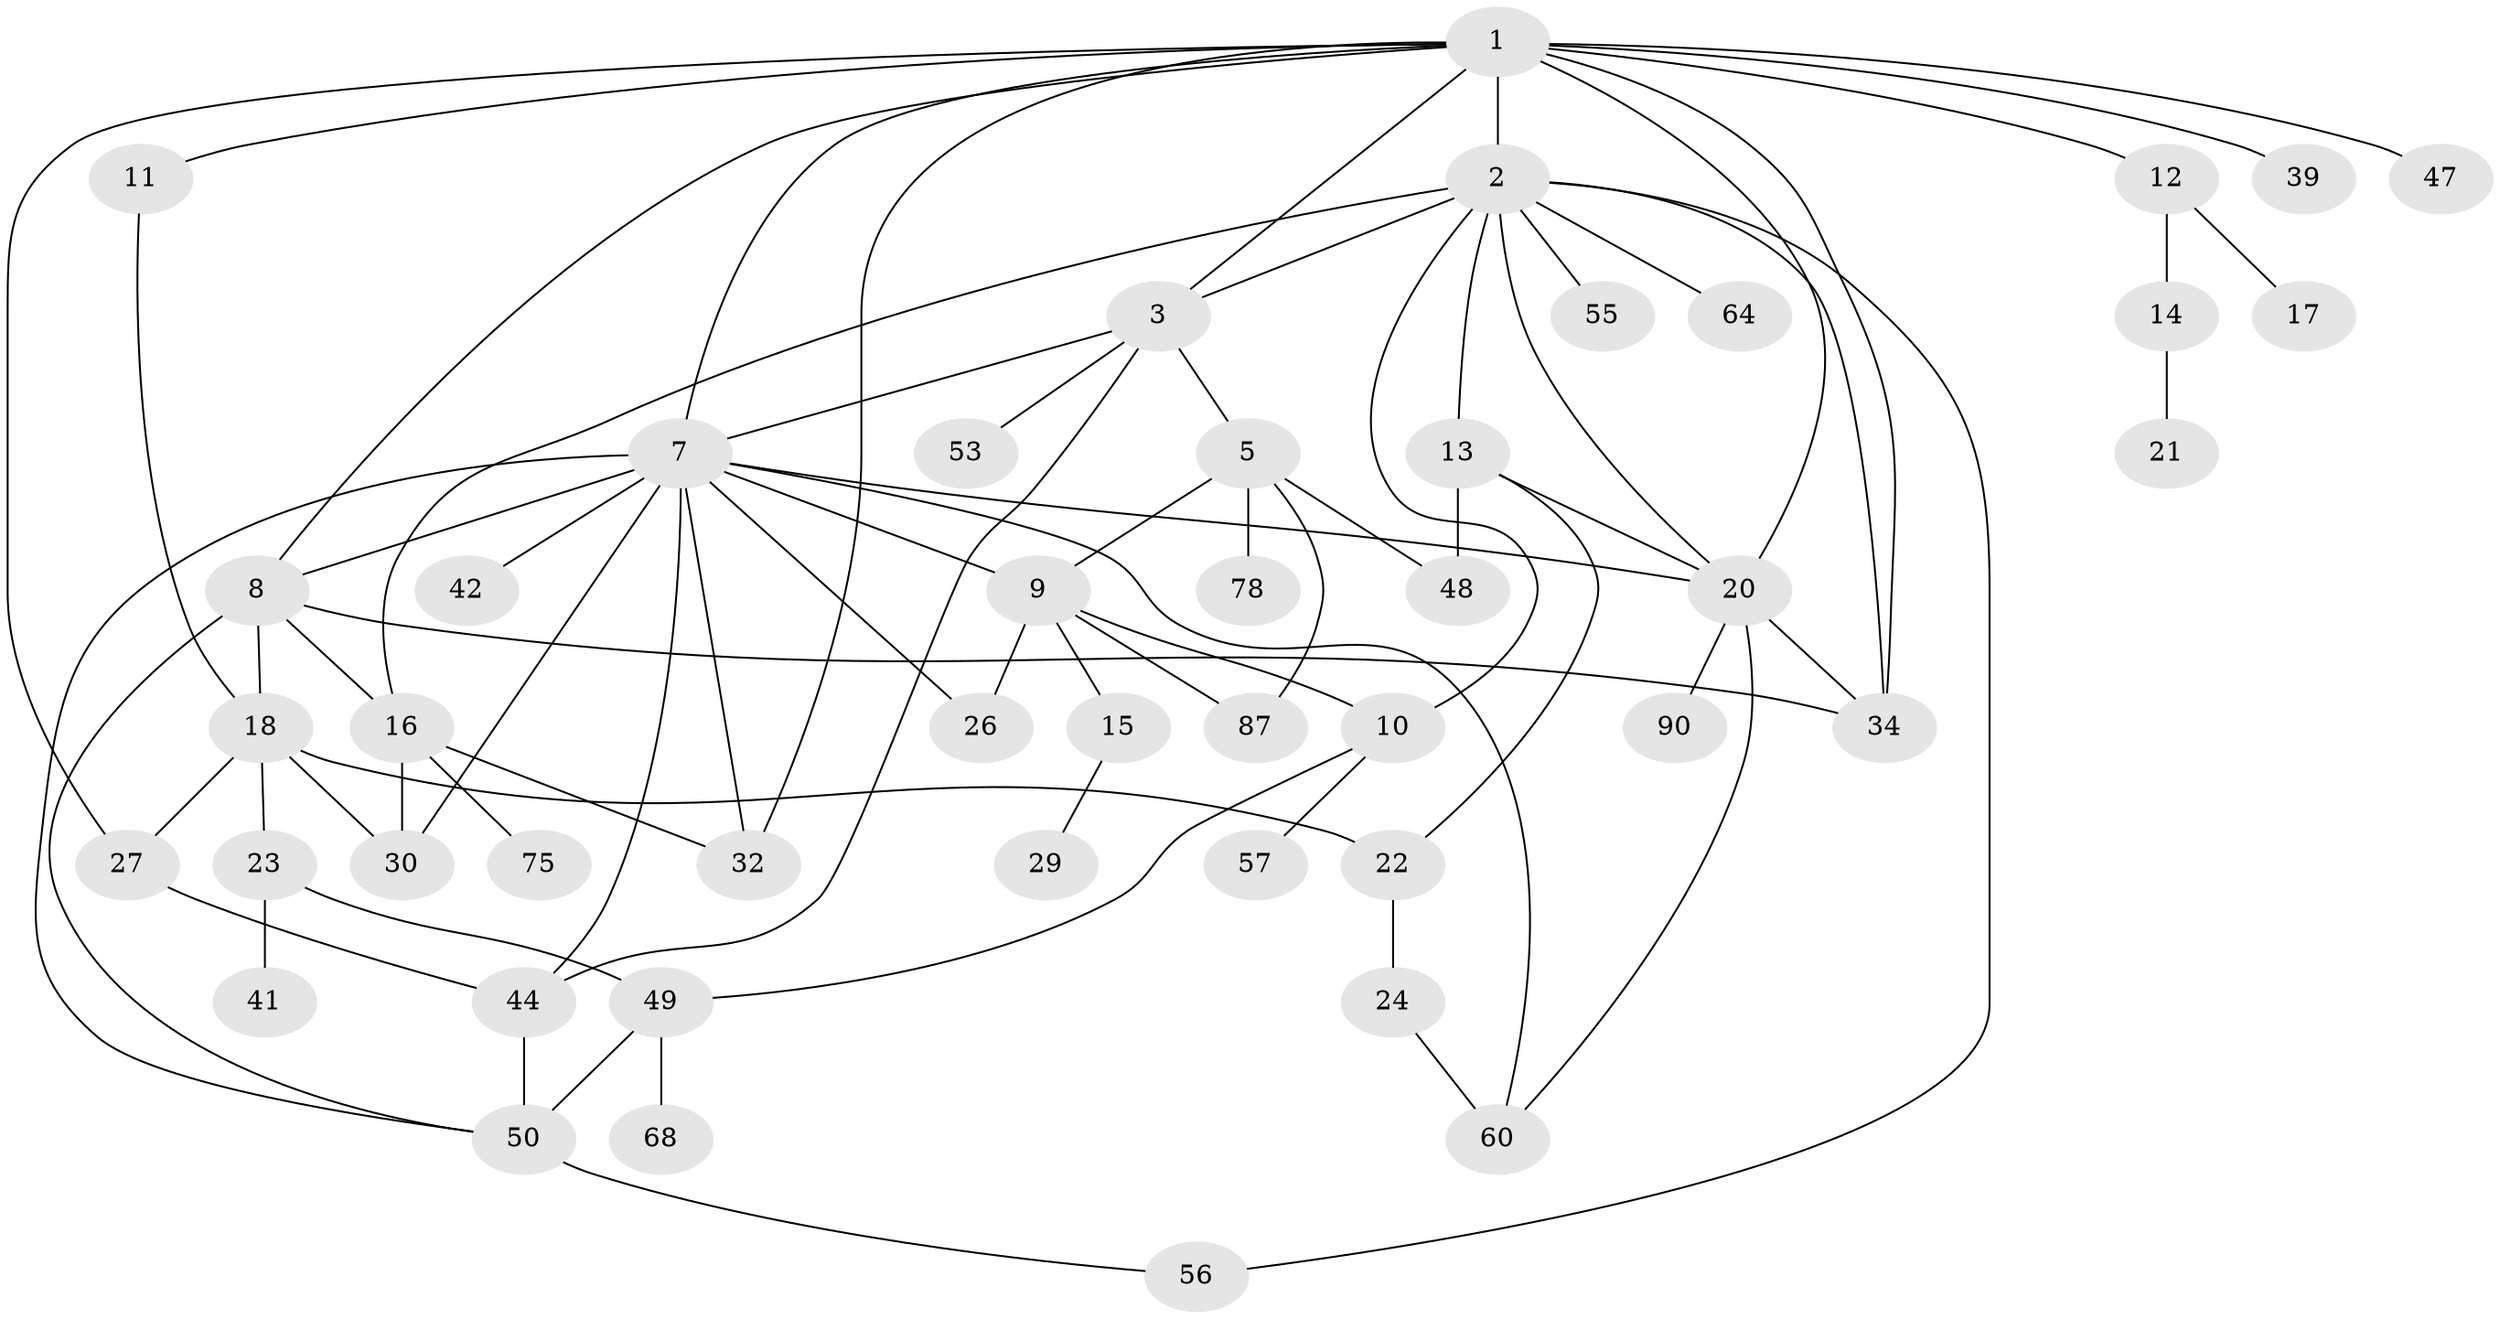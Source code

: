 // original degree distribution, {9: 0.010869565217391304, 10: 0.010869565217391304, 6: 0.043478260869565216, 4: 0.17391304347826086, 5: 0.043478260869565216, 2: 0.29347826086956524, 3: 0.14130434782608695, 1: 0.2717391304347826, 7: 0.010869565217391304}
// Generated by graph-tools (version 1.1) at 2025/13/03/09/25 04:13:16]
// undirected, 46 vertices, 76 edges
graph export_dot {
graph [start="1"]
  node [color=gray90,style=filled];
  1 [super="+6"];
  2 [super="+4"];
  3;
  5;
  7 [super="+25"];
  8 [super="+77+69"];
  9;
  10 [super="+43+33"];
  11;
  12;
  13;
  14;
  15;
  16 [super="+62"];
  17;
  18 [super="+19"];
  20 [super="+73+40"];
  21;
  22 [super="+45+76"];
  23;
  24 [super="+52+31"];
  26 [super="+85"];
  27 [super="+61"];
  29;
  30 [super="+35"];
  32 [super="+36"];
  34 [super="+51+37"];
  39;
  41 [super="+74"];
  42;
  44;
  47;
  48;
  49 [super="+54"];
  50 [super="+66+79"];
  53;
  55;
  56;
  57;
  60 [super="+71"];
  64;
  68;
  75;
  78 [super="+86"];
  87;
  90;
  1 -- 2;
  1 -- 7;
  1 -- 8;
  1 -- 11;
  1 -- 12 [weight=2];
  1 -- 27;
  1 -- 32;
  1 -- 34;
  1 -- 3;
  1 -- 39;
  1 -- 47;
  1 -- 20;
  2 -- 3;
  2 -- 13;
  2 -- 20 [weight=2];
  2 -- 55;
  2 -- 64;
  2 -- 10;
  2 -- 34;
  2 -- 56;
  2 -- 16;
  3 -- 5;
  3 -- 44;
  3 -- 53;
  3 -- 7;
  5 -- 48;
  5 -- 78;
  5 -- 87;
  5 -- 9;
  7 -- 9;
  7 -- 42;
  7 -- 32;
  7 -- 8 [weight=3];
  7 -- 44;
  7 -- 20;
  7 -- 26;
  7 -- 60;
  7 -- 30;
  7 -- 50;
  8 -- 16;
  8 -- 18;
  8 -- 50;
  8 -- 34;
  9 -- 10;
  9 -- 15;
  9 -- 26;
  9 -- 87;
  10 -- 57;
  10 -- 49;
  11 -- 18;
  12 -- 14;
  12 -- 17;
  13 -- 48;
  13 -- 22;
  13 -- 20;
  14 -- 21;
  15 -- 29;
  16 -- 32;
  16 -- 75;
  16 -- 30;
  18 -- 30;
  18 -- 27;
  18 -- 22;
  18 -- 23;
  20 -- 34;
  20 -- 90;
  20 -- 60;
  22 -- 24;
  23 -- 41;
  23 -- 49;
  24 -- 60;
  27 -- 44;
  44 -- 50;
  49 -- 50;
  49 -- 68;
  50 -- 56;
}
